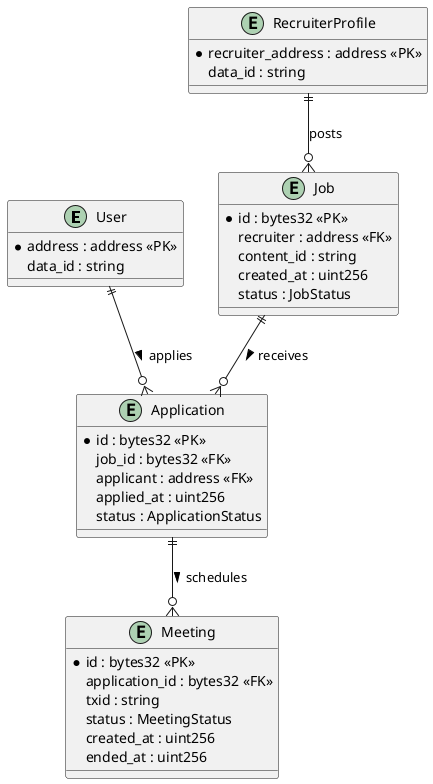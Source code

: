 @startuml
entity User {
  *address : address <<PK>>
  data_id : string
}

entity RecruiterProfile {
  *recruiter_address : address <<PK>>
  data_id : string
}

entity Job {
  *id : bytes32 <<PK>>
  recruiter : address <<FK>>
  content_id : string
  created_at : uint256
  status : JobStatus
}

entity Application {
  *id : bytes32 <<PK>>
  job_id : bytes32 <<FK>>
  applicant : address <<FK>>
  applied_at : uint256
  status : ApplicationStatus
}

entity Meeting {
  *id : bytes32 <<PK>>
  application_id : bytes32 <<FK>>
  txid : string
  status : MeetingStatus
  created_at : uint256
  ended_at : uint256
}

RecruiterProfile ||--o{ Job : posts
Job ||--o{ Application : receives >
Application ||--o{ Meeting : schedules >
User ||--o{ Application : applies >
@enduml
